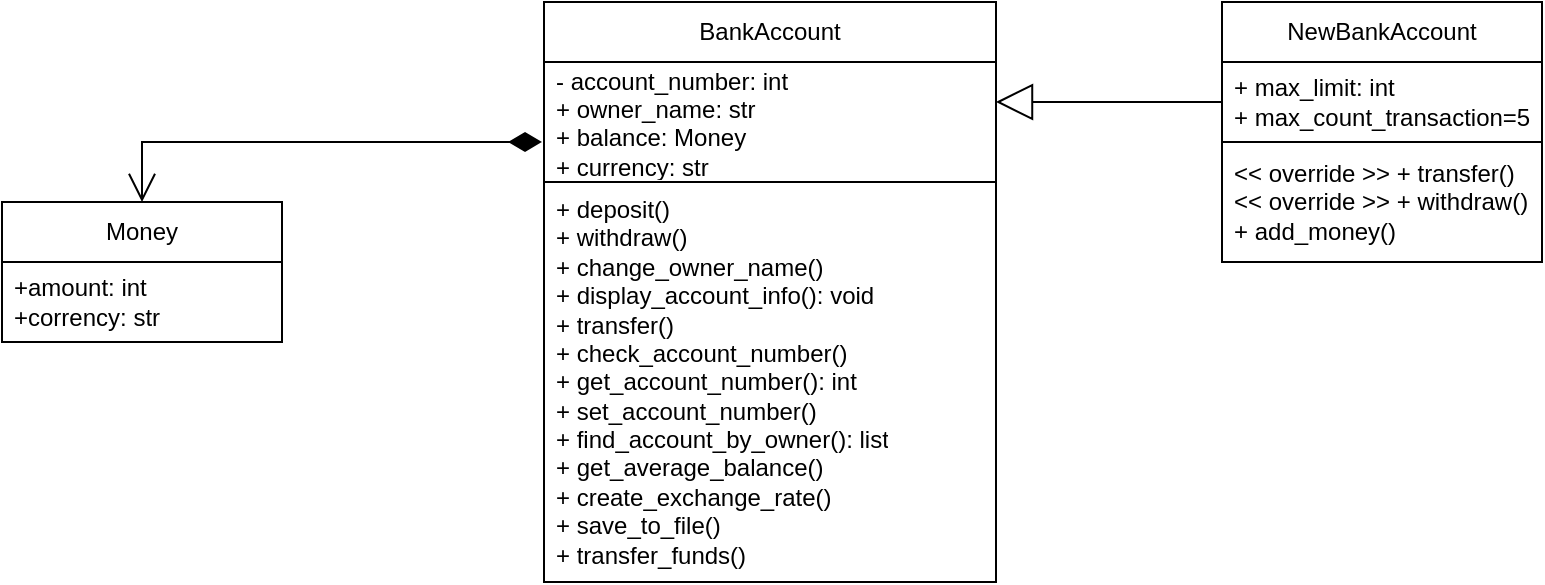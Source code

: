 <mxfile version="22.0.8" type="github">
  <diagram name="Page-1" id="N9vOL54I8pnookzCt7MC">
    <mxGraphModel dx="433" dy="230" grid="1" gridSize="10" guides="1" tooltips="1" connect="1" arrows="1" fold="1" page="1" pageScale="1" pageWidth="827" pageHeight="1169" math="0" shadow="0">
      <root>
        <mxCell id="0" />
        <mxCell id="1" parent="0" />
        <mxCell id="85fsCGd729Okm9qHyNRN-3" value="Money" style="swimlane;fontStyle=0;childLayout=stackLayout;horizontal=1;startSize=30;horizontalStack=0;resizeParent=1;resizeParentMax=0;resizeLast=0;collapsible=1;marginBottom=0;whiteSpace=wrap;html=1;" vertex="1" parent="1">
          <mxGeometry x="30" y="160" width="140" height="70" as="geometry" />
        </mxCell>
        <mxCell id="85fsCGd729Okm9qHyNRN-4" value="+amount: int&lt;br&gt;+corrency: str" style="text;strokeColor=default;fillColor=none;align=left;verticalAlign=middle;spacingLeft=4;spacingRight=4;overflow=hidden;points=[[0,0.5],[1,0.5]];portConstraint=eastwest;rotatable=0;whiteSpace=wrap;html=1;" vertex="1" parent="85fsCGd729Okm9qHyNRN-3">
          <mxGeometry y="30" width="140" height="40" as="geometry" />
        </mxCell>
        <mxCell id="85fsCGd729Okm9qHyNRN-7" value="BankAccount" style="swimlane;fontStyle=0;childLayout=stackLayout;horizontal=1;startSize=30;horizontalStack=0;resizeParent=1;resizeParentMax=0;resizeLast=0;collapsible=1;marginBottom=0;whiteSpace=wrap;html=1;" vertex="1" parent="1">
          <mxGeometry x="301" y="60" width="226" height="290" as="geometry" />
        </mxCell>
        <mxCell id="85fsCGd729Okm9qHyNRN-8" value="- account_number: int&lt;br&gt;+ owner_name: str&lt;br&gt;+ balance:&amp;nbsp;Money&lt;br&gt;+ currency: str" style="text;strokeColor=default;fillColor=none;align=left;verticalAlign=middle;spacingLeft=4;spacingRight=4;overflow=hidden;points=[[0,0.5],[1,0.5]];portConstraint=eastwest;rotatable=0;whiteSpace=wrap;html=1;" vertex="1" parent="85fsCGd729Okm9qHyNRN-7">
          <mxGeometry y="30" width="226" height="60" as="geometry" />
        </mxCell>
        <mxCell id="85fsCGd729Okm9qHyNRN-9" value="+ deposit()&lt;br&gt;+ withdraw()&lt;br&gt;+ change_owner_name()&lt;br&gt;+ display_account_info(): void&lt;br&gt;+ transfer()&lt;br&gt;+ check_account_number()&lt;br&gt;+ get_account_number(): int&lt;br&gt;+ set_account_number()&lt;br&gt;+ find_account_by_owner(): list&lt;br&gt;+ get_average_balance()&lt;br&gt;+ create_exchange_rate()&lt;br&gt;+ save_to_file()&lt;br&gt;+ transfer_funds()" style="text;strokeColor=none;fillColor=none;align=left;verticalAlign=middle;spacingLeft=4;spacingRight=4;overflow=hidden;points=[[0,0.5],[1,0.5]];portConstraint=eastwest;rotatable=0;whiteSpace=wrap;html=1;" vertex="1" parent="85fsCGd729Okm9qHyNRN-7">
          <mxGeometry y="90" width="226" height="200" as="geometry" />
        </mxCell>
        <mxCell id="85fsCGd729Okm9qHyNRN-11" value="NewBankAccount" style="swimlane;fontStyle=0;childLayout=stackLayout;horizontal=1;startSize=30;horizontalStack=0;resizeParent=1;resizeParentMax=0;resizeLast=0;collapsible=1;marginBottom=0;whiteSpace=wrap;html=1;" vertex="1" parent="1">
          <mxGeometry x="640" y="60" width="160" height="130" as="geometry" />
        </mxCell>
        <mxCell id="85fsCGd729Okm9qHyNRN-12" value="+ max_limit: int&lt;br&gt;+ max_count_transaction=5" style="text;strokeColor=default;fillColor=none;align=left;verticalAlign=middle;spacingLeft=4;spacingRight=4;overflow=hidden;points=[[0,0.5],[1,0.5]];portConstraint=eastwest;rotatable=0;whiteSpace=wrap;html=1;" vertex="1" parent="85fsCGd729Okm9qHyNRN-11">
          <mxGeometry y="30" width="160" height="40" as="geometry" />
        </mxCell>
        <mxCell id="85fsCGd729Okm9qHyNRN-13" value="&amp;lt;&amp;lt; override &amp;gt;&amp;gt; + transfer()&lt;br&gt;&amp;lt;&amp;lt; override &amp;gt;&amp;gt; + withdraw()&lt;br&gt;+ add_money()" style="text;strokeColor=none;fillColor=none;align=left;verticalAlign=middle;spacingLeft=4;spacingRight=4;overflow=hidden;points=[[0,0.5],[1,0.5]];portConstraint=eastwest;rotatable=0;whiteSpace=wrap;html=1;" vertex="1" parent="85fsCGd729Okm9qHyNRN-11">
          <mxGeometry y="70" width="160" height="60" as="geometry" />
        </mxCell>
        <mxCell id="85fsCGd729Okm9qHyNRN-18" value="" style="endArrow=open;html=1;endSize=12;startArrow=diamondThin;startSize=14;startFill=1;edgeStyle=orthogonalEdgeStyle;align=left;verticalAlign=bottom;rounded=0;entryX=0.5;entryY=0;entryDx=0;entryDy=0;" edge="1" parent="1" target="85fsCGd729Okm9qHyNRN-3">
          <mxGeometry x="-1" y="3" relative="1" as="geometry">
            <mxPoint x="300" y="130" as="sourcePoint" />
            <mxPoint x="50" y="120" as="targetPoint" />
            <Array as="points">
              <mxPoint x="100" y="130" />
            </Array>
          </mxGeometry>
        </mxCell>
        <mxCell id="85fsCGd729Okm9qHyNRN-24" value="" style="endArrow=block;endSize=16;endFill=0;html=1;rounded=0;exitX=0;exitY=0.5;exitDx=0;exitDy=0;" edge="1" parent="1" source="85fsCGd729Okm9qHyNRN-12">
          <mxGeometry width="160" relative="1" as="geometry">
            <mxPoint x="687" y="110" as="sourcePoint" />
            <mxPoint x="527" y="110" as="targetPoint" />
          </mxGeometry>
        </mxCell>
      </root>
    </mxGraphModel>
  </diagram>
</mxfile>
